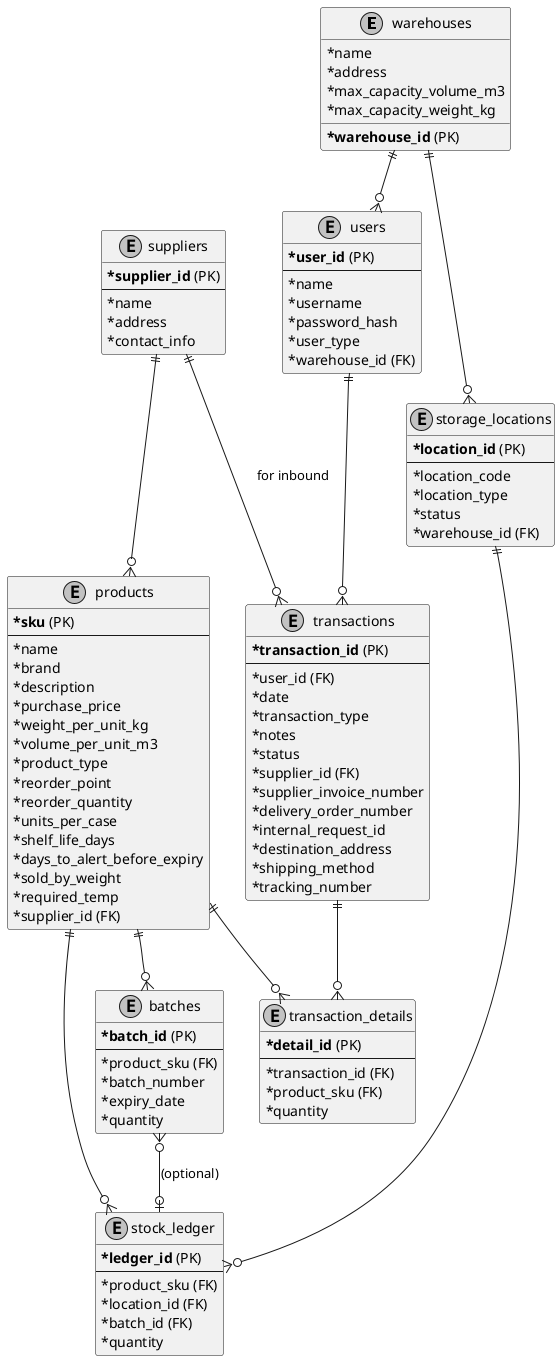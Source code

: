 @startuml
skinparam monochrome true
skinparam shadowing false
skinparam classAttributeIconSize 0

' Entities (Tables)
entity warehouses {
  * **warehouse_id** (PK)
  * name
  * address
  * max_capacity_volume_m3
  * max_capacity_weight_kg
}

entity users {
  * **user_id** (PK)
  --
  * name
  * username
  * password_hash
  * user_type
  * warehouse_id (FK)
}

entity suppliers {
  * **supplier_id** (PK)
  --
  * name
  * address
  * contact_info
}

entity products {
  * **sku** (PK)
  --
  * name
  * brand
  * description
  * purchase_price
  * weight_per_unit_kg
  * volume_per_unit_m3
  * product_type
  * reorder_point
  * reorder_quantity
  * units_per_case
  * shelf_life_days
  * days_to_alert_before_expiry
  * sold_by_weight
  * required_temp
  * supplier_id (FK)
}

entity batches {
  * **batch_id** (PK)
  --
  * product_sku (FK)
  * batch_number
  * expiry_date
  * quantity
}

entity storage_locations {
  * **location_id** (PK)
  --
  * location_code
  * location_type
  * status
  * warehouse_id (FK)
}

entity stock_ledger {
  * **ledger_id** (PK)
  --
  * product_sku (FK)
  * location_id (FK)
  * batch_id (FK)
  * quantity
}

entity transactions {
  * **transaction_id** (PK)
  --
  * user_id (FK)
  * date
  * transaction_type
  * notes
  * status
  * supplier_id (FK)
  * supplier_invoice_number
  * delivery_order_number
  * internal_request_id
  * destination_address
  * shipping_method
  * tracking_number
}

entity transaction_details {
  * **detail_id** (PK)
  --
  * transaction_id (FK)
  * product_sku (FK)
  * quantity
}


' Relationships
warehouses ||--o{ users
warehouses ||--o{ storage_locations

suppliers ||--o{ products
suppliers ||--o{ transactions : "for inbound"

products ||--o{ batches
products ||--o{ transaction_details
products ||--o{ stock_ledger

storage_locations ||--o{ stock_ledger

batches }o--o| stock_ledger : "(optional)"

users ||--o{ transactions

transactions ||--o{ transaction_details
@enduml